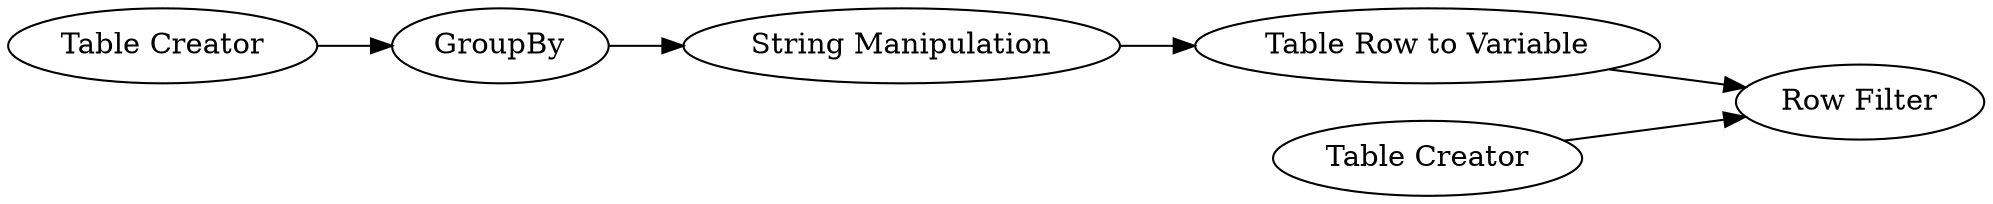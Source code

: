digraph {
	262 -> 263
	264 -> 265
	263 -> 264
	261 -> 266
	265 -> 266
	263 [label=GroupBy]
	264 [label="String Manipulation"]
	265 [label="Table Row to Variable"]
	262 [label="Table Creator"]
	261 [label="Table Creator"]
	266 [label="Row Filter"]
	rankdir=LR
}
